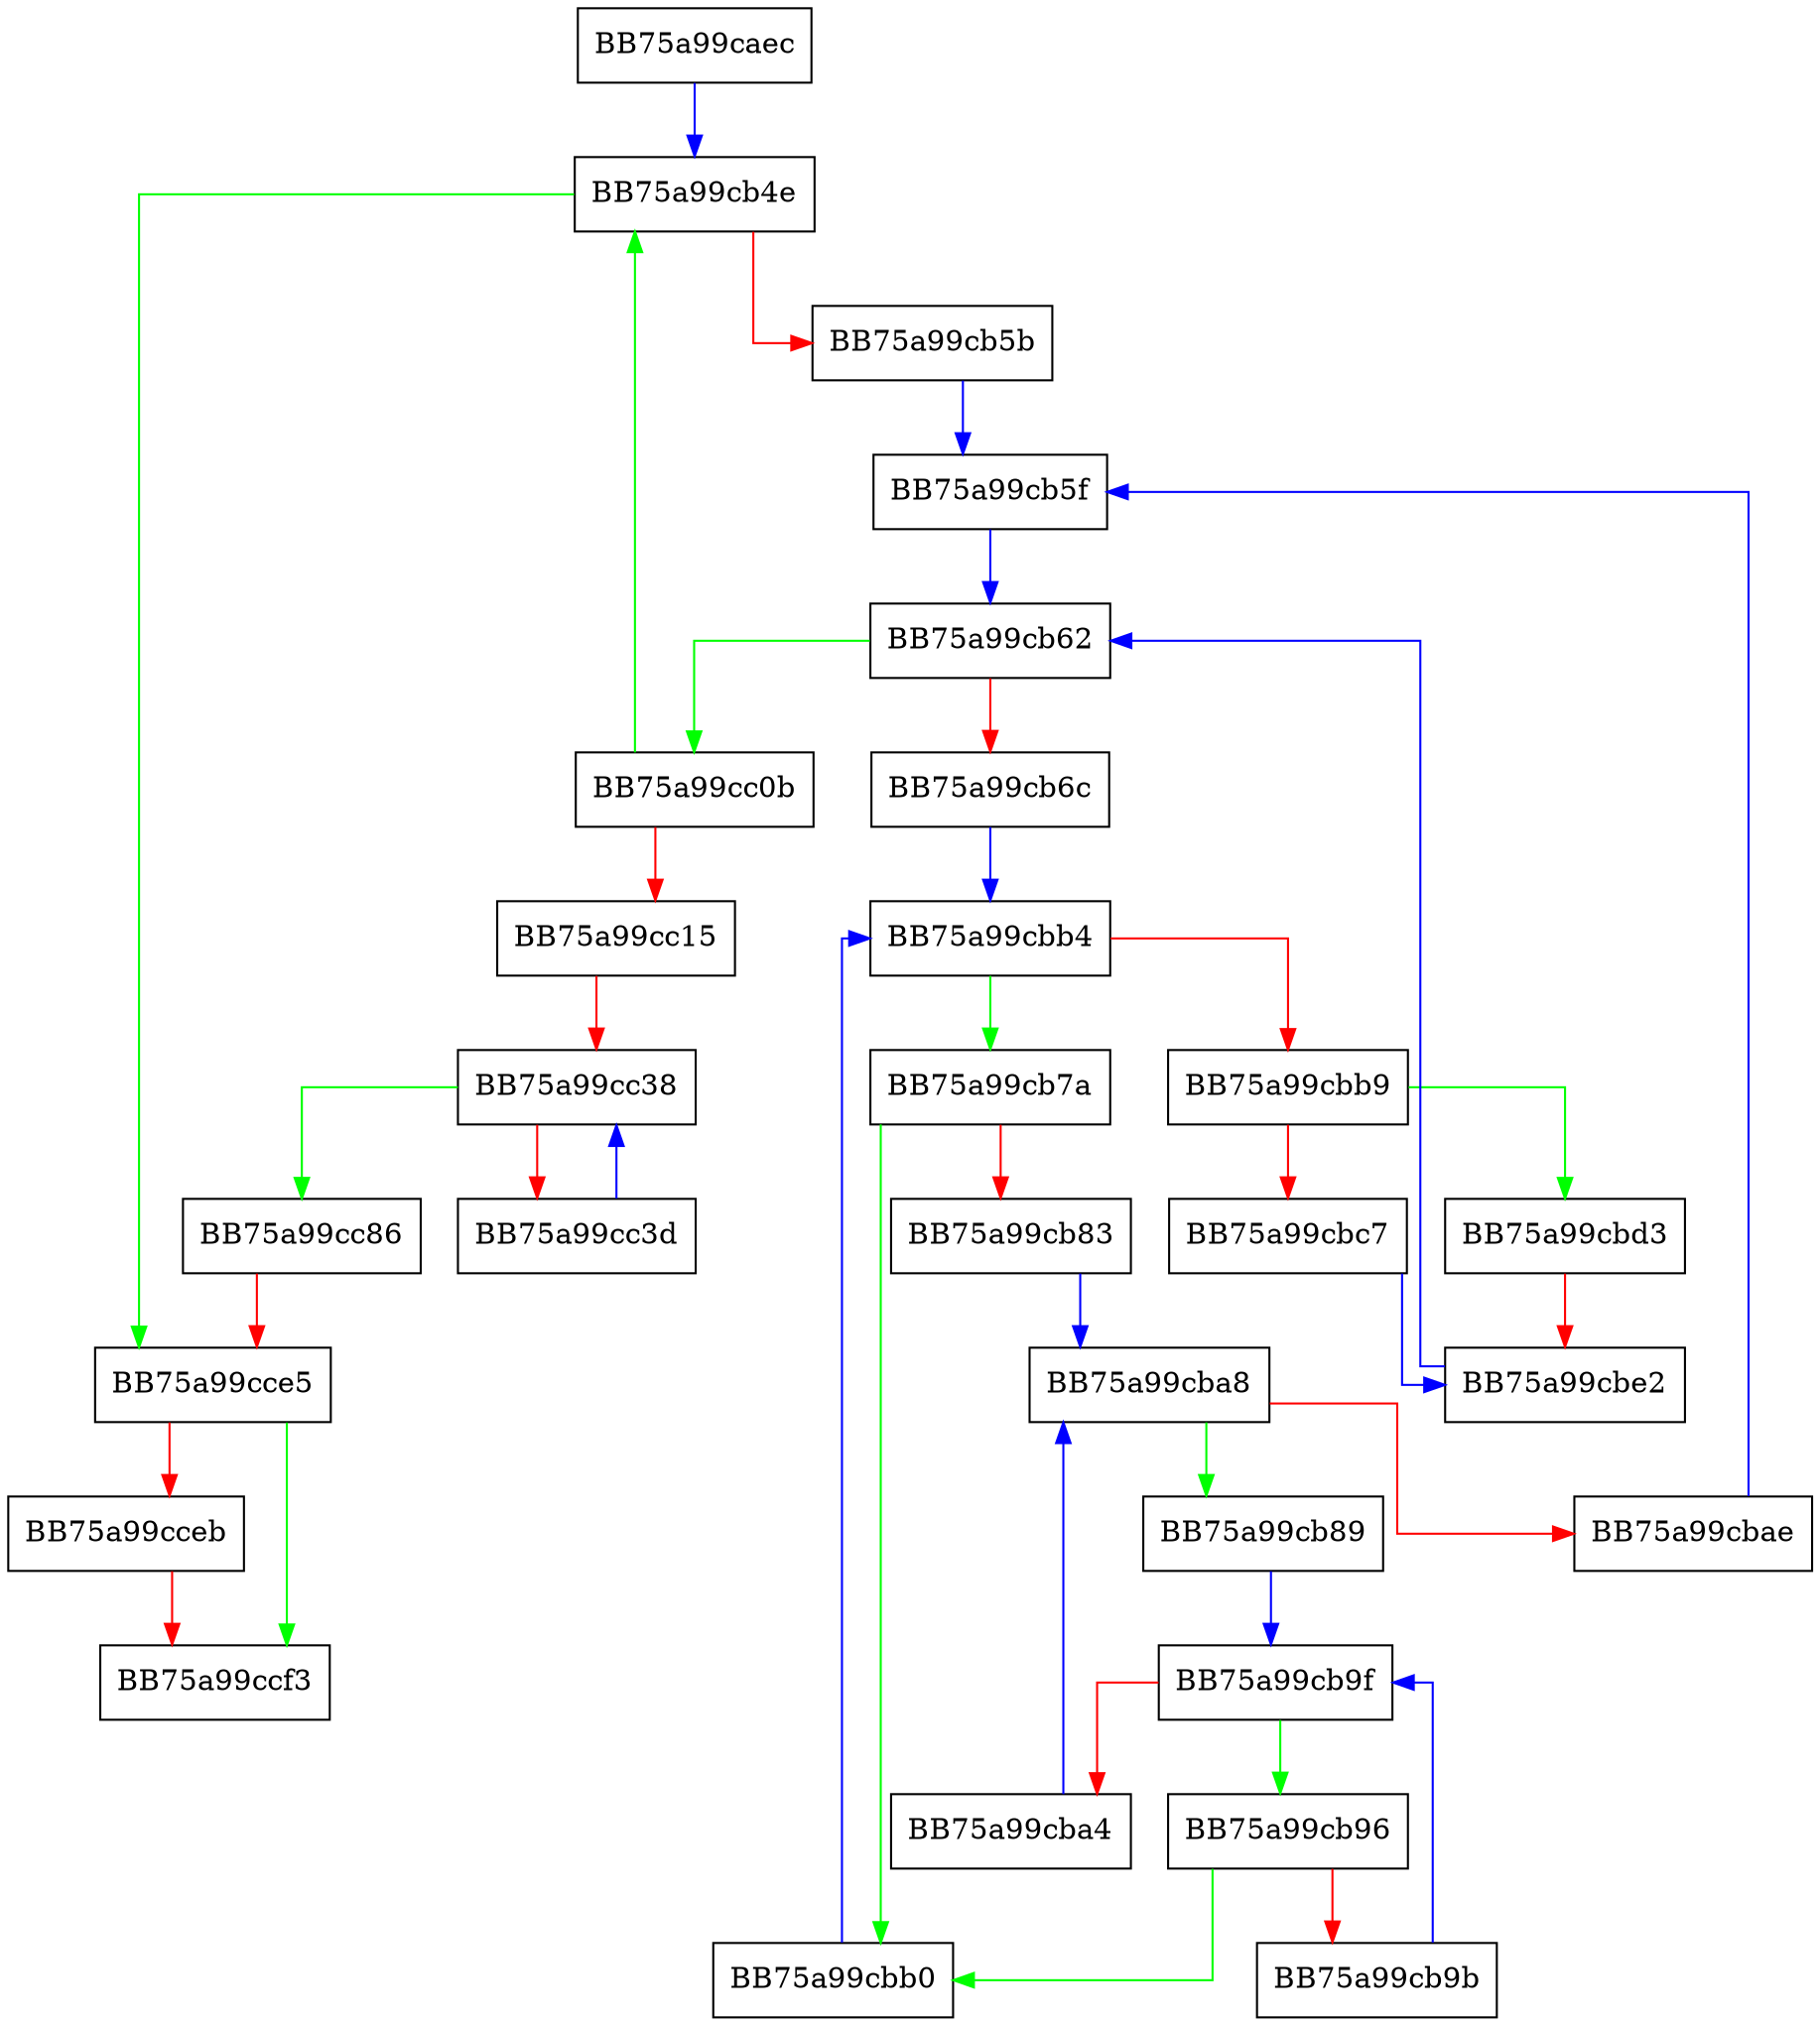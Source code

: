 digraph _build_graph {
  node [shape="box"];
  graph [splines=ortho];
  BB75a99caec -> BB75a99cb4e [color="blue"];
  BB75a99cb4e -> BB75a99cce5 [color="green"];
  BB75a99cb4e -> BB75a99cb5b [color="red"];
  BB75a99cb5b -> BB75a99cb5f [color="blue"];
  BB75a99cb5f -> BB75a99cb62 [color="blue"];
  BB75a99cb62 -> BB75a99cc0b [color="green"];
  BB75a99cb62 -> BB75a99cb6c [color="red"];
  BB75a99cb6c -> BB75a99cbb4 [color="blue"];
  BB75a99cb7a -> BB75a99cbb0 [color="green"];
  BB75a99cb7a -> BB75a99cb83 [color="red"];
  BB75a99cb83 -> BB75a99cba8 [color="blue"];
  BB75a99cb89 -> BB75a99cb9f [color="blue"];
  BB75a99cb96 -> BB75a99cbb0 [color="green"];
  BB75a99cb96 -> BB75a99cb9b [color="red"];
  BB75a99cb9b -> BB75a99cb9f [color="blue"];
  BB75a99cb9f -> BB75a99cb96 [color="green"];
  BB75a99cb9f -> BB75a99cba4 [color="red"];
  BB75a99cba4 -> BB75a99cba8 [color="blue"];
  BB75a99cba8 -> BB75a99cb89 [color="green"];
  BB75a99cba8 -> BB75a99cbae [color="red"];
  BB75a99cbae -> BB75a99cb5f [color="blue"];
  BB75a99cbb0 -> BB75a99cbb4 [color="blue"];
  BB75a99cbb4 -> BB75a99cb7a [color="green"];
  BB75a99cbb4 -> BB75a99cbb9 [color="red"];
  BB75a99cbb9 -> BB75a99cbd3 [color="green"];
  BB75a99cbb9 -> BB75a99cbc7 [color="red"];
  BB75a99cbc7 -> BB75a99cbe2 [color="blue"];
  BB75a99cbd3 -> BB75a99cbe2 [color="red"];
  BB75a99cbe2 -> BB75a99cb62 [color="blue"];
  BB75a99cc0b -> BB75a99cb4e [color="green"];
  BB75a99cc0b -> BB75a99cc15 [color="red"];
  BB75a99cc15 -> BB75a99cc38 [color="red"];
  BB75a99cc38 -> BB75a99cc86 [color="green"];
  BB75a99cc38 -> BB75a99cc3d [color="red"];
  BB75a99cc3d -> BB75a99cc38 [color="blue"];
  BB75a99cc86 -> BB75a99cce5 [color="red"];
  BB75a99cce5 -> BB75a99ccf3 [color="green"];
  BB75a99cce5 -> BB75a99cceb [color="red"];
  BB75a99cceb -> BB75a99ccf3 [color="red"];
}